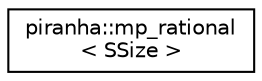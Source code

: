 digraph "Graphical Class Hierarchy"
{
  edge [fontname="Helvetica",fontsize="10",labelfontname="Helvetica",labelfontsize="10"];
  node [fontname="Helvetica",fontsize="10",shape=record];
  rankdir="LR";
  Node0 [label="piranha::mp_rational\l\< SSize \>",height=0.2,width=0.4,color="black", fillcolor="white", style="filled",URL="$classpiranha_1_1mp__rational.html",tooltip="Multiple precision rational class. "];
}
